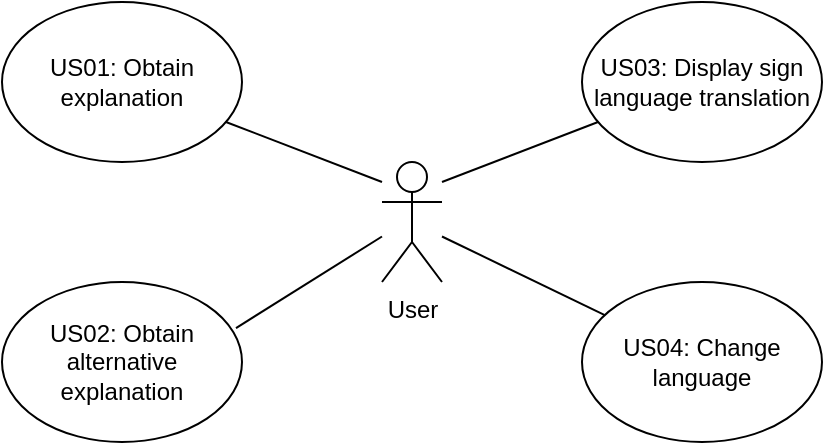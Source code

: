 <mxfile version="13.7.7" type="device"><diagram id="S0QNfH_DpNWtHqytxyXz" name="Page-1"><mxGraphModel dx="1422" dy="775" grid="1" gridSize="10" guides="1" tooltips="1" connect="1" arrows="1" fold="1" page="1" pageScale="1" pageWidth="850" pageHeight="1100" math="0" shadow="0"><root><mxCell id="0"/><mxCell id="1" parent="0"/><mxCell id="s9OvWpgfr3cO6yIA1R1n-4" value="User" style="shape=umlActor;verticalLabelPosition=bottom;verticalAlign=top;html=1;outlineConnect=0;" parent="1" vertex="1"><mxGeometry x="410" y="370" width="30" height="60" as="geometry"/></mxCell><mxCell id="s9OvWpgfr3cO6yIA1R1n-5" value="US01: Obtain explanation" style="ellipse;whiteSpace=wrap;html=1;" parent="1" vertex="1"><mxGeometry x="220" y="290" width="120" height="80" as="geometry"/></mxCell><mxCell id="s9OvWpgfr3cO6yIA1R1n-6" value="US02: Obtain alternative explanation" style="ellipse;whiteSpace=wrap;html=1;" parent="1" vertex="1"><mxGeometry x="220" y="430" width="120" height="80" as="geometry"/></mxCell><mxCell id="s9OvWpgfr3cO6yIA1R1n-7" value="&lt;div&gt;US03: Display sign language translation&lt;/div&gt;" style="ellipse;whiteSpace=wrap;html=1;" parent="1" vertex="1"><mxGeometry x="510" y="290" width="120" height="80" as="geometry"/></mxCell><mxCell id="s9OvWpgfr3cO6yIA1R1n-8" value="US04: Change language" style="ellipse;whiteSpace=wrap;html=1;" parent="1" vertex="1"><mxGeometry x="510" y="430" width="120" height="80" as="geometry"/></mxCell><mxCell id="s9OvWpgfr3cO6yIA1R1n-16" value="" style="endArrow=none;html=1;" parent="1" target="s9OvWpgfr3cO6yIA1R1n-7" edge="1"><mxGeometry width="50" height="50" relative="1" as="geometry"><mxPoint x="440" y="380" as="sourcePoint"/><mxPoint x="509" y="354" as="targetPoint"/></mxGeometry></mxCell><mxCell id="s9OvWpgfr3cO6yIA1R1n-17" value="" style="endArrow=none;html=1;" parent="1" source="s9OvWpgfr3cO6yIA1R1n-4" target="s9OvWpgfr3cO6yIA1R1n-8" edge="1"><mxGeometry width="50" height="50" relative="1" as="geometry"><mxPoint x="450" y="440" as="sourcePoint"/><mxPoint x="500" y="460" as="targetPoint"/></mxGeometry></mxCell><mxCell id="s9OvWpgfr3cO6yIA1R1n-18" value="" style="endArrow=none;html=1;" parent="1" target="s9OvWpgfr3cO6yIA1R1n-5" edge="1"><mxGeometry width="50" height="50" relative="1" as="geometry"><mxPoint x="410" y="380" as="sourcePoint"/><mxPoint x="528.029" y="359.989" as="targetPoint"/></mxGeometry></mxCell><mxCell id="s9OvWpgfr3cO6yIA1R1n-19" value="" style="endArrow=none;html=1;entryX=0.975;entryY=0.288;entryDx=0;entryDy=0;entryPerimeter=0;" parent="1" target="s9OvWpgfr3cO6yIA1R1n-6" edge="1"><mxGeometry width="50" height="50" relative="1" as="geometry"><mxPoint x="410" y="407.25" as="sourcePoint"/><mxPoint x="332.997" y="380.003" as="targetPoint"/></mxGeometry></mxCell></root></mxGraphModel></diagram></mxfile>